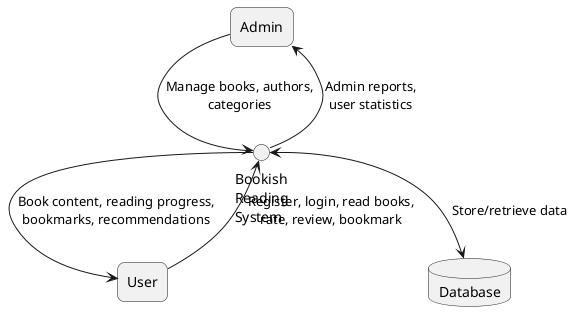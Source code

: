 @startuml DFD Level 0

!define PROCESS circle
!define EXTERNAL_ENTITY rectangle
!define DATA_STORE database

skinparam roundCorner 15
skinparam backgroundColor transparent
skinparam componentStyle uml2

EXTERNAL_ENTITY "Admin" as admin
EXTERNAL_ENTITY "User" as user
PROCESS "Bookish\nReading\nSystem" as system
DATA_STORE "Database" as db

admin --> system : Manage books, authors,\ncategories
system --> admin : Admin reports,\nuser statistics
user --> system : Register, login, read books,\nrate, review, bookmark
system --> user : Book content, reading progress,\nbookmarks, recommendations
system <--> db : Store/retrieve data

@enduml
